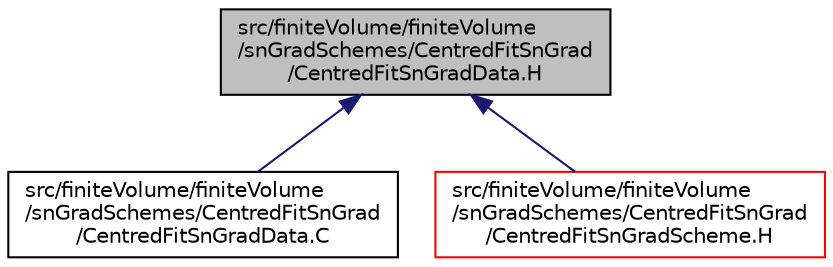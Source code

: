 digraph "src/finiteVolume/finiteVolume/snGradSchemes/CentredFitSnGrad/CentredFitSnGradData.H"
{
  bgcolor="transparent";
  edge [fontname="Helvetica",fontsize="10",labelfontname="Helvetica",labelfontsize="10"];
  node [fontname="Helvetica",fontsize="10",shape=record];
  Node1 [label="src/finiteVolume/finiteVolume\l/snGradSchemes/CentredFitSnGrad\l/CentredFitSnGradData.H",height=0.2,width=0.4,color="black", fillcolor="grey75", style="filled", fontcolor="black"];
  Node1 -> Node2 [dir="back",color="midnightblue",fontsize="10",style="solid",fontname="Helvetica"];
  Node2 [label="src/finiteVolume/finiteVolume\l/snGradSchemes/CentredFitSnGrad\l/CentredFitSnGradData.C",height=0.2,width=0.4,color="black",URL="$a05760.html"];
  Node1 -> Node3 [dir="back",color="midnightblue",fontsize="10",style="solid",fontname="Helvetica"];
  Node3 [label="src/finiteVolume/finiteVolume\l/snGradSchemes/CentredFitSnGrad\l/CentredFitSnGradScheme.H",height=0.2,width=0.4,color="red",URL="$a05762.html"];
}
